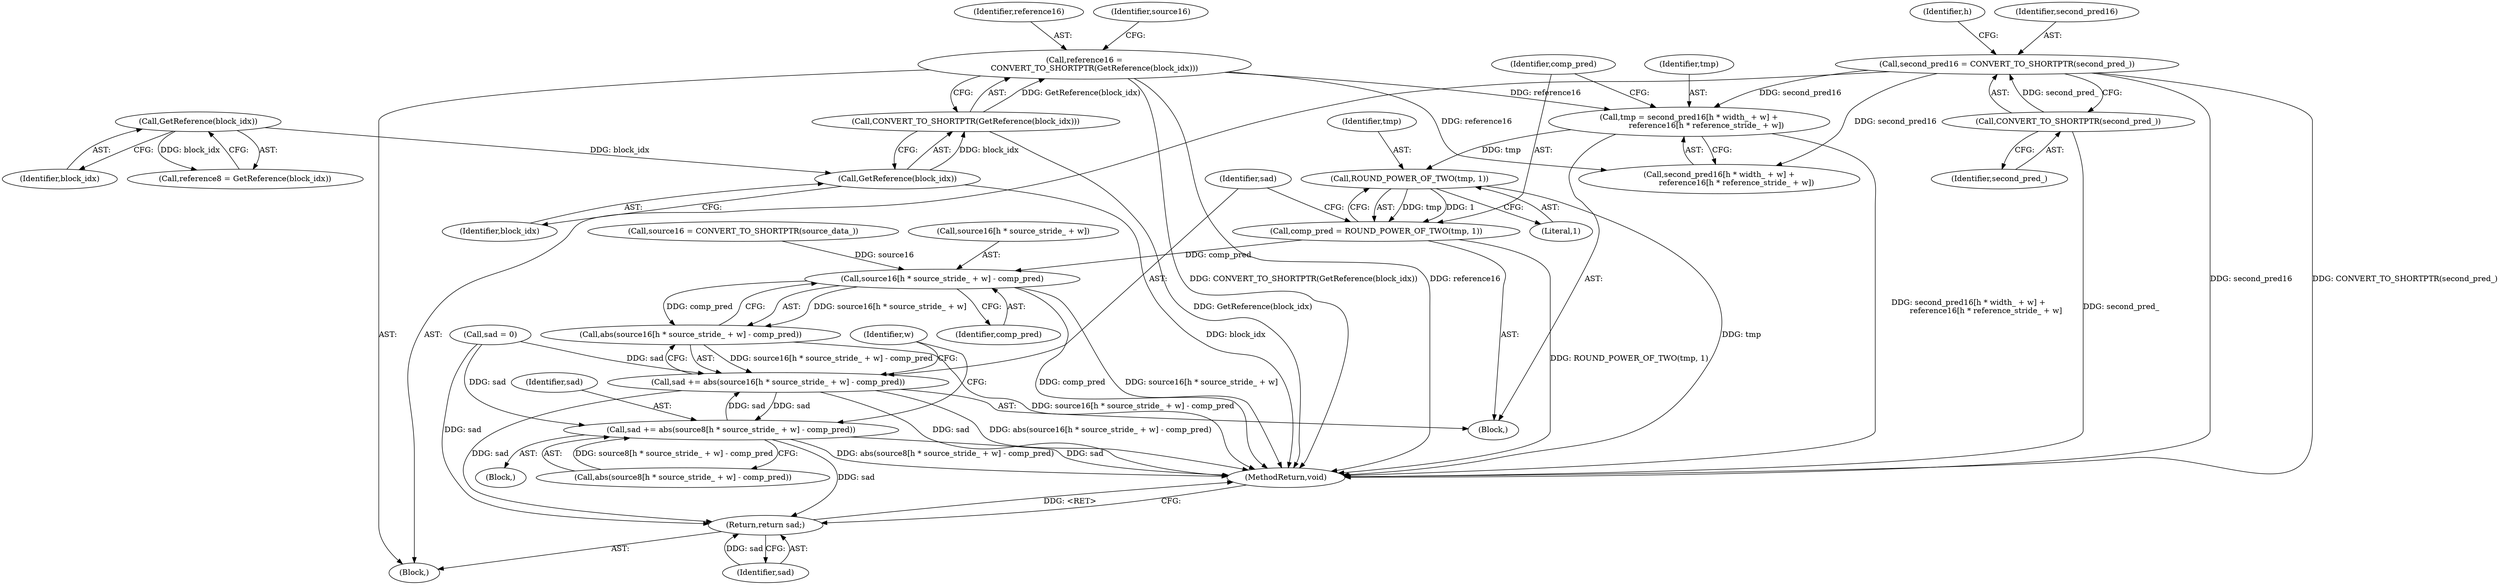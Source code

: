 digraph "0_Android_5a9753fca56f0eeb9f61e342b2fccffc364f9426_96@integer" {
"1000201" [label="(Call,tmp = second_pred16[h * width_ + w] +\n              reference16[h * reference_stride_ + w])"];
"1000132" [label="(Call,second_pred16 = CONVERT_TO_SHORTPTR(second_pred_))"];
"1000134" [label="(Call,CONVERT_TO_SHORTPTR(second_pred_))"];
"1000123" [label="(Call,reference16 =\n        CONVERT_TO_SHORTPTR(GetReference(block_idx)))"];
"1000125" [label="(Call,CONVERT_TO_SHORTPTR(GetReference(block_idx)))"];
"1000126" [label="(Call,GetReference(block_idx))"];
"1000115" [label="(Call,GetReference(block_idx))"];
"1000221" [label="(Call,ROUND_POWER_OF_TWO(tmp, 1))"];
"1000219" [label="(Call,comp_pred = ROUND_POWER_OF_TWO(tmp, 1))"];
"1000227" [label="(Call,source16[h * source_stride_ + w] - comp_pred)"];
"1000226" [label="(Call,abs(source16[h * source_stride_ + w] - comp_pred))"];
"1000224" [label="(Call,sad += abs(source16[h * source_stride_ + w] - comp_pred))"];
"1000186" [label="(Call,sad += abs(source8[h * source_stride_ + w] - comp_pred))"];
"1000236" [label="(Return,return sad;)"];
"1000126" [label="(Call,GetReference(block_idx))"];
"1000223" [label="(Literal,1)"];
"1000125" [label="(Call,CONVERT_TO_SHORTPTR(GetReference(block_idx)))"];
"1000134" [label="(Call,CONVERT_TO_SHORTPTR(second_pred_))"];
"1000224" [label="(Call,sad += abs(source16[h * source_stride_ + w] - comp_pred))"];
"1000221" [label="(Call,ROUND_POWER_OF_TWO(tmp, 1))"];
"1000236" [label="(Return,return sad;)"];
"1000127" [label="(Identifier,block_idx)"];
"1000220" [label="(Identifier,comp_pred)"];
"1000115" [label="(Call,GetReference(block_idx))"];
"1000186" [label="(Call,sad += abs(source8[h * source_stride_ + w] - comp_pred))"];
"1000108" [label="(Block,)"];
"1000161" [label="(Block,)"];
"1000132" [label="(Call,second_pred16 = CONVERT_TO_SHORTPTR(second_pred_))"];
"1000123" [label="(Call,reference16 =\n        CONVERT_TO_SHORTPTR(GetReference(block_idx)))"];
"1000188" [label="(Call,abs(source8[h * source_stride_ + w] - comp_pred))"];
"1000187" [label="(Identifier,sad)"];
"1000225" [label="(Identifier,sad)"];
"1000113" [label="(Call,reference8 = GetReference(block_idx))"];
"1000135" [label="(Identifier,second_pred_)"];
"1000139" [label="(Identifier,h)"];
"1000228" [label="(Call,source16[h * source_stride_ + w])"];
"1000226" [label="(Call,abs(source16[h * source_stride_ + w] - comp_pred))"];
"1000110" [label="(Call,sad = 0)"];
"1000202" [label="(Identifier,tmp)"];
"1000203" [label="(Call,second_pred16[h * width_ + w] +\n              reference16[h * reference_stride_ + w])"];
"1000238" [label="(MethodReturn,void)"];
"1000235" [label="(Identifier,comp_pred)"];
"1000124" [label="(Identifier,reference16)"];
"1000199" [label="(Block,)"];
"1000133" [label="(Identifier,second_pred16)"];
"1000227" [label="(Call,source16[h * source_stride_ + w] - comp_pred)"];
"1000156" [label="(Identifier,w)"];
"1000116" [label="(Identifier,block_idx)"];
"1000219" [label="(Call,comp_pred = ROUND_POWER_OF_TWO(tmp, 1))"];
"1000237" [label="(Identifier,sad)"];
"1000201" [label="(Call,tmp = second_pred16[h * width_ + w] +\n              reference16[h * reference_stride_ + w])"];
"1000129" [label="(Identifier,source16)"];
"1000128" [label="(Call,source16 = CONVERT_TO_SHORTPTR(source_data_))"];
"1000222" [label="(Identifier,tmp)"];
"1000201" -> "1000199"  [label="AST: "];
"1000201" -> "1000203"  [label="CFG: "];
"1000202" -> "1000201"  [label="AST: "];
"1000203" -> "1000201"  [label="AST: "];
"1000220" -> "1000201"  [label="CFG: "];
"1000201" -> "1000238"  [label="DDG: second_pred16[h * width_ + w] +\n              reference16[h * reference_stride_ + w]"];
"1000132" -> "1000201"  [label="DDG: second_pred16"];
"1000123" -> "1000201"  [label="DDG: reference16"];
"1000201" -> "1000221"  [label="DDG: tmp"];
"1000132" -> "1000108"  [label="AST: "];
"1000132" -> "1000134"  [label="CFG: "];
"1000133" -> "1000132"  [label="AST: "];
"1000134" -> "1000132"  [label="AST: "];
"1000139" -> "1000132"  [label="CFG: "];
"1000132" -> "1000238"  [label="DDG: second_pred16"];
"1000132" -> "1000238"  [label="DDG: CONVERT_TO_SHORTPTR(second_pred_)"];
"1000134" -> "1000132"  [label="DDG: second_pred_"];
"1000132" -> "1000203"  [label="DDG: second_pred16"];
"1000134" -> "1000135"  [label="CFG: "];
"1000135" -> "1000134"  [label="AST: "];
"1000134" -> "1000238"  [label="DDG: second_pred_"];
"1000123" -> "1000108"  [label="AST: "];
"1000123" -> "1000125"  [label="CFG: "];
"1000124" -> "1000123"  [label="AST: "];
"1000125" -> "1000123"  [label="AST: "];
"1000129" -> "1000123"  [label="CFG: "];
"1000123" -> "1000238"  [label="DDG: CONVERT_TO_SHORTPTR(GetReference(block_idx))"];
"1000123" -> "1000238"  [label="DDG: reference16"];
"1000125" -> "1000123"  [label="DDG: GetReference(block_idx)"];
"1000123" -> "1000203"  [label="DDG: reference16"];
"1000125" -> "1000126"  [label="CFG: "];
"1000126" -> "1000125"  [label="AST: "];
"1000125" -> "1000238"  [label="DDG: GetReference(block_idx)"];
"1000126" -> "1000125"  [label="DDG: block_idx"];
"1000126" -> "1000127"  [label="CFG: "];
"1000127" -> "1000126"  [label="AST: "];
"1000126" -> "1000238"  [label="DDG: block_idx"];
"1000115" -> "1000126"  [label="DDG: block_idx"];
"1000115" -> "1000113"  [label="AST: "];
"1000115" -> "1000116"  [label="CFG: "];
"1000116" -> "1000115"  [label="AST: "];
"1000113" -> "1000115"  [label="CFG: "];
"1000115" -> "1000113"  [label="DDG: block_idx"];
"1000221" -> "1000219"  [label="AST: "];
"1000221" -> "1000223"  [label="CFG: "];
"1000222" -> "1000221"  [label="AST: "];
"1000223" -> "1000221"  [label="AST: "];
"1000219" -> "1000221"  [label="CFG: "];
"1000221" -> "1000238"  [label="DDG: tmp"];
"1000221" -> "1000219"  [label="DDG: tmp"];
"1000221" -> "1000219"  [label="DDG: 1"];
"1000219" -> "1000199"  [label="AST: "];
"1000220" -> "1000219"  [label="AST: "];
"1000225" -> "1000219"  [label="CFG: "];
"1000219" -> "1000238"  [label="DDG: ROUND_POWER_OF_TWO(tmp, 1)"];
"1000219" -> "1000227"  [label="DDG: comp_pred"];
"1000227" -> "1000226"  [label="AST: "];
"1000227" -> "1000235"  [label="CFG: "];
"1000228" -> "1000227"  [label="AST: "];
"1000235" -> "1000227"  [label="AST: "];
"1000226" -> "1000227"  [label="CFG: "];
"1000227" -> "1000238"  [label="DDG: comp_pred"];
"1000227" -> "1000238"  [label="DDG: source16[h * source_stride_ + w]"];
"1000227" -> "1000226"  [label="DDG: source16[h * source_stride_ + w]"];
"1000227" -> "1000226"  [label="DDG: comp_pred"];
"1000128" -> "1000227"  [label="DDG: source16"];
"1000226" -> "1000224"  [label="AST: "];
"1000224" -> "1000226"  [label="CFG: "];
"1000226" -> "1000238"  [label="DDG: source16[h * source_stride_ + w] - comp_pred"];
"1000226" -> "1000224"  [label="DDG: source16[h * source_stride_ + w] - comp_pred"];
"1000224" -> "1000199"  [label="AST: "];
"1000225" -> "1000224"  [label="AST: "];
"1000156" -> "1000224"  [label="CFG: "];
"1000224" -> "1000238"  [label="DDG: sad"];
"1000224" -> "1000238"  [label="DDG: abs(source16[h * source_stride_ + w] - comp_pred)"];
"1000224" -> "1000186"  [label="DDG: sad"];
"1000110" -> "1000224"  [label="DDG: sad"];
"1000186" -> "1000224"  [label="DDG: sad"];
"1000224" -> "1000236"  [label="DDG: sad"];
"1000186" -> "1000161"  [label="AST: "];
"1000186" -> "1000188"  [label="CFG: "];
"1000187" -> "1000186"  [label="AST: "];
"1000188" -> "1000186"  [label="AST: "];
"1000156" -> "1000186"  [label="CFG: "];
"1000186" -> "1000238"  [label="DDG: abs(source8[h * source_stride_ + w] - comp_pred)"];
"1000186" -> "1000238"  [label="DDG: sad"];
"1000188" -> "1000186"  [label="DDG: source8[h * source_stride_ + w] - comp_pred"];
"1000110" -> "1000186"  [label="DDG: sad"];
"1000186" -> "1000236"  [label="DDG: sad"];
"1000236" -> "1000108"  [label="AST: "];
"1000236" -> "1000237"  [label="CFG: "];
"1000237" -> "1000236"  [label="AST: "];
"1000238" -> "1000236"  [label="CFG: "];
"1000236" -> "1000238"  [label="DDG: <RET>"];
"1000237" -> "1000236"  [label="DDG: sad"];
"1000110" -> "1000236"  [label="DDG: sad"];
}
